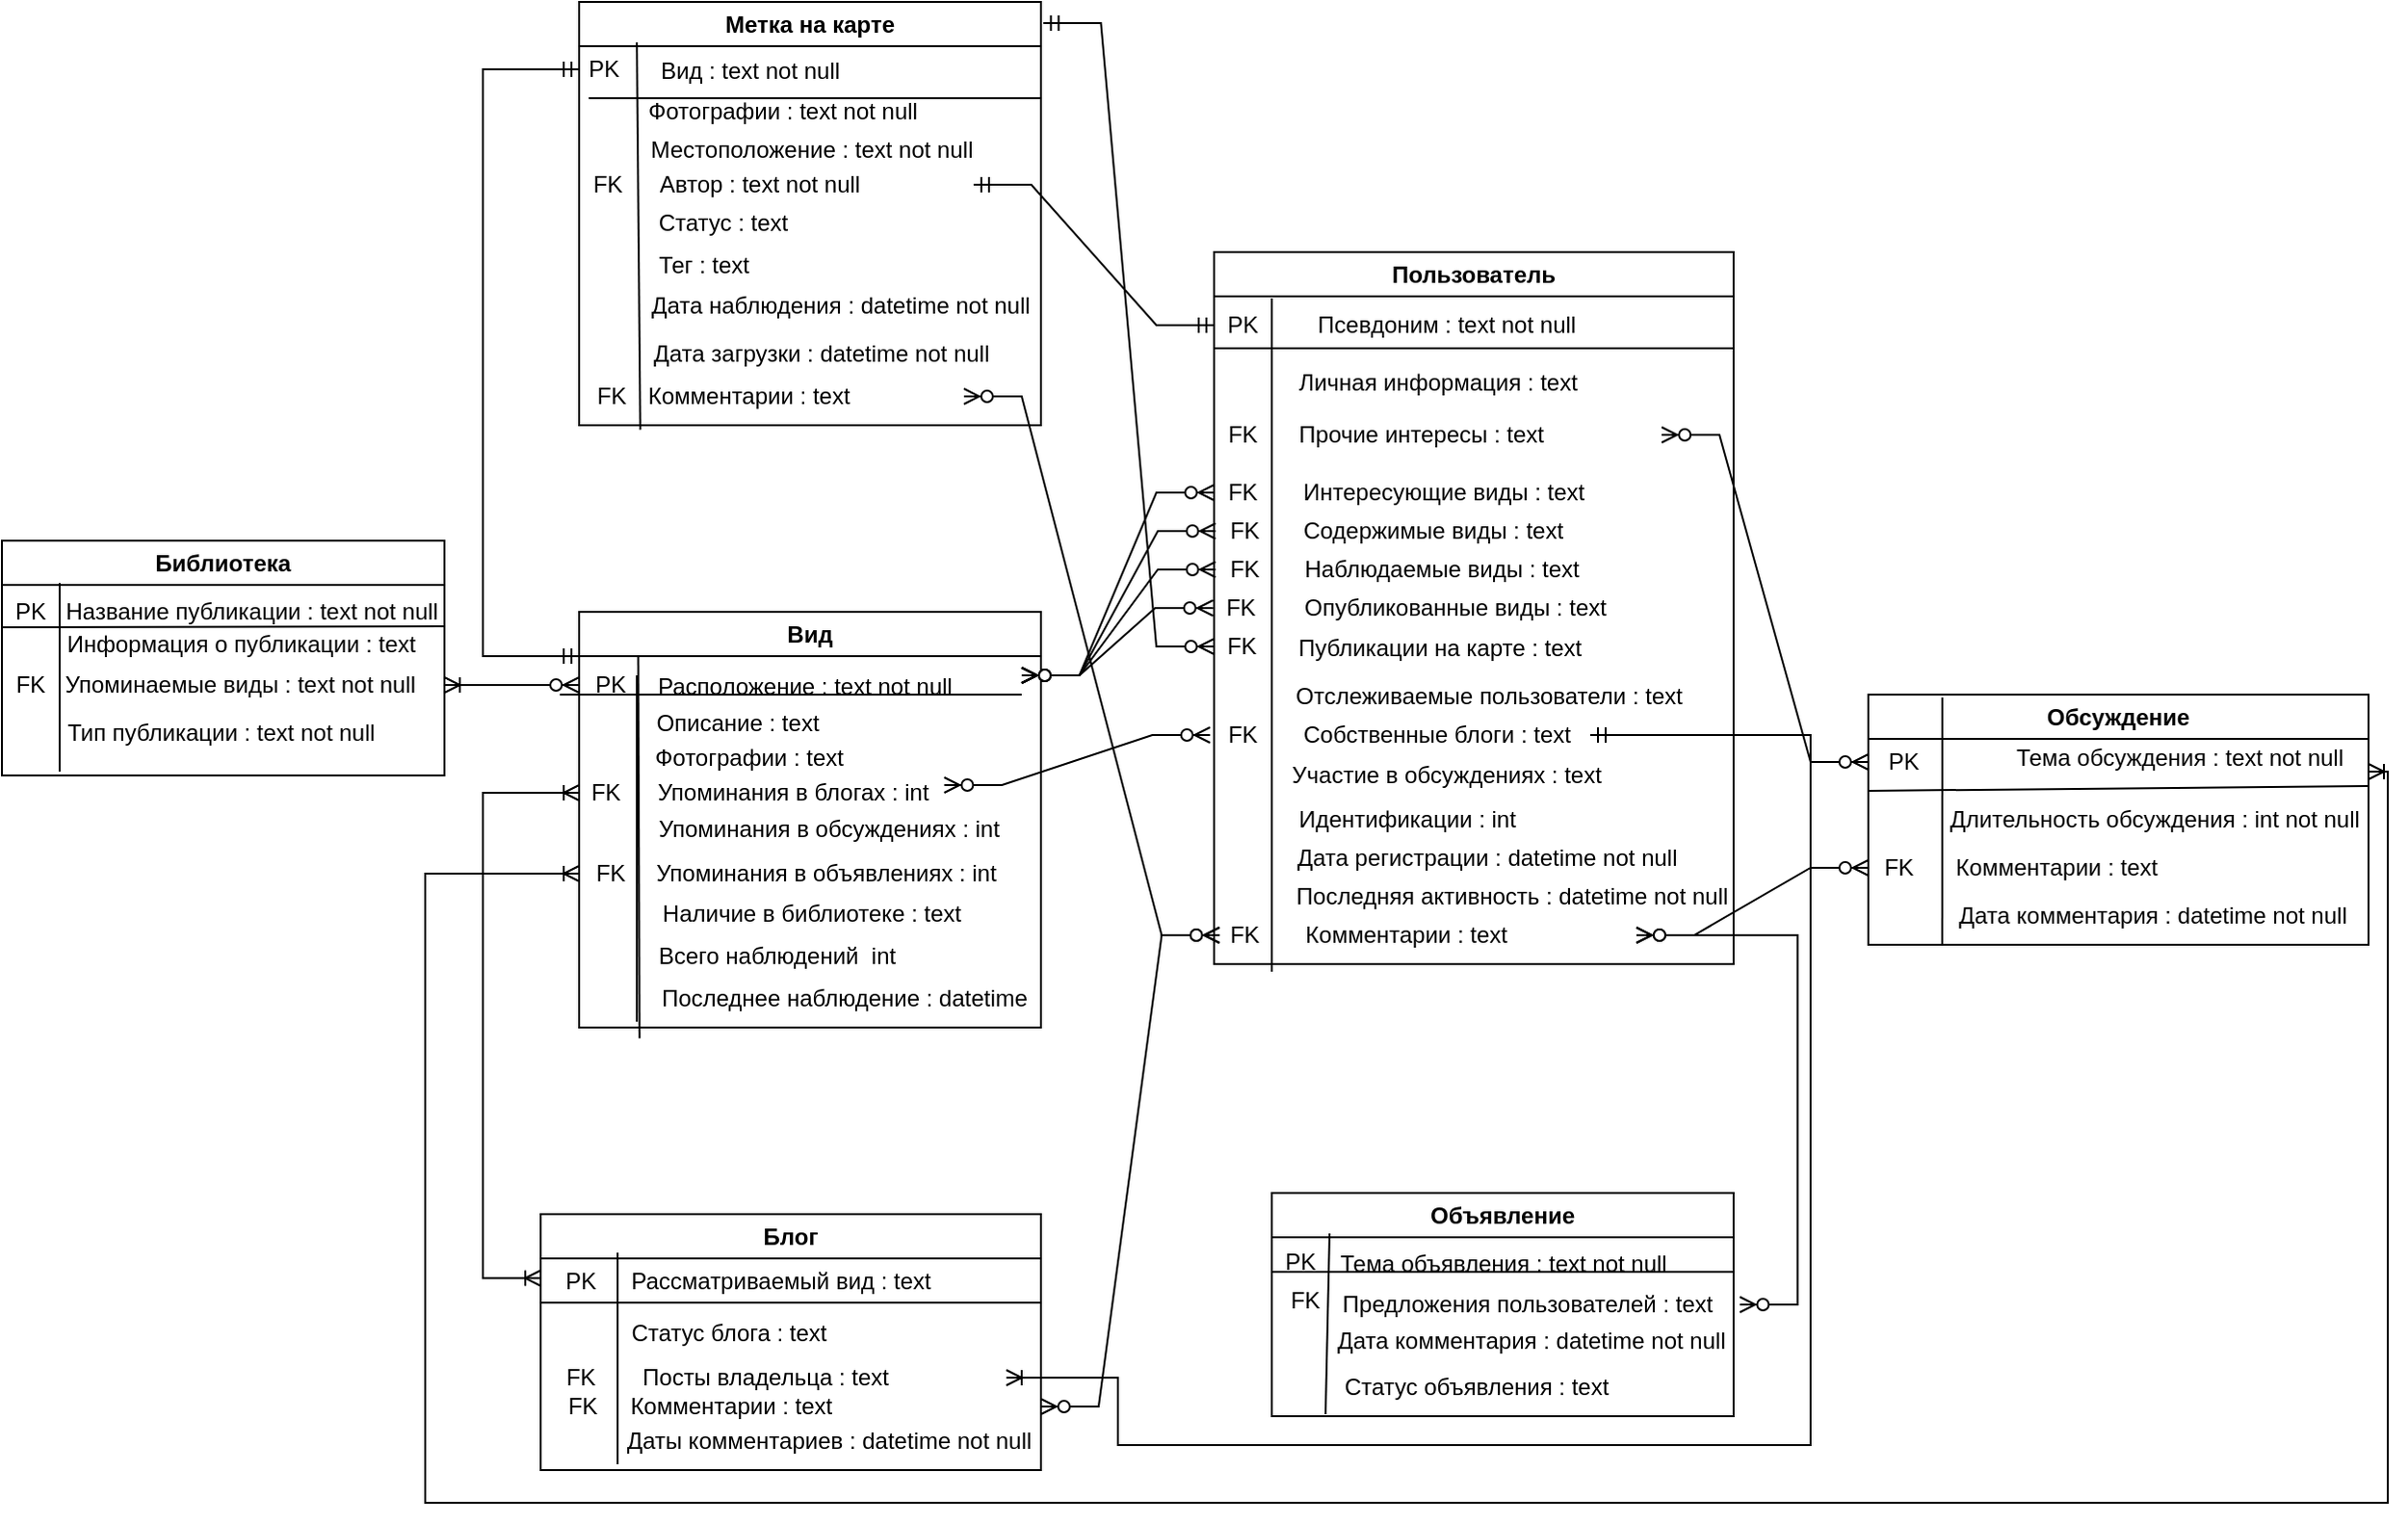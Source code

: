 <mxfile version="24.2.3" type="device">
  <diagram name="Страница — 1" id="bouGzlLDie1zuQzO_ZzV">
    <mxGraphModel dx="1434" dy="762" grid="1" gridSize="10" guides="1" tooltips="1" connect="1" arrows="1" fold="1" page="1" pageScale="1" pageWidth="1169" pageHeight="1654" math="0" shadow="0">
      <root>
        <mxCell id="0" />
        <mxCell id="1" parent="0" />
        <mxCell id="V_bmYzMvHX9b3GnUipAI-3" value="Пользователь" style="swimlane;whiteSpace=wrap;html=1;" parent="1" vertex="1">
          <mxGeometry x="760" y="280" width="270" height="370" as="geometry" />
        </mxCell>
        <mxCell id="V_bmYzMvHX9b3GnUipAI-4" value="Псевдоним : text not null" style="text;html=1;align=center;verticalAlign=middle;whiteSpace=wrap;rounded=0;" parent="V_bmYzMvHX9b3GnUipAI-3" vertex="1">
          <mxGeometry x="35.5" y="23" width="170" height="30" as="geometry" />
        </mxCell>
        <mxCell id="V_bmYzMvHX9b3GnUipAI-5" value="Личная информация : text" style="text;html=1;align=center;verticalAlign=middle;whiteSpace=wrap;rounded=0;" parent="V_bmYzMvHX9b3GnUipAI-3" vertex="1">
          <mxGeometry x="31.5" y="53" width="169" height="30" as="geometry" />
        </mxCell>
        <mxCell id="V_bmYzMvHX9b3GnUipAI-6" value="Прочие интересы : text&amp;nbsp; &amp;nbsp; &amp;nbsp; &amp;nbsp; &amp;nbsp; &amp;nbsp; &amp;nbsp; &amp;nbsp;&amp;nbsp;" style="text;html=1;align=center;verticalAlign=middle;whiteSpace=wrap;rounded=0;" parent="V_bmYzMvHX9b3GnUipAI-3" vertex="1">
          <mxGeometry x="37.38" y="80" width="195.25" height="30" as="geometry" />
        </mxCell>
        <mxCell id="V_bmYzMvHX9b3GnUipAI-7" value="Интересующие виды : text" style="text;html=1;align=center;verticalAlign=middle;whiteSpace=wrap;rounded=0;" parent="V_bmYzMvHX9b3GnUipAI-3" vertex="1">
          <mxGeometry x="41" y="110" width="157" height="30" as="geometry" />
        </mxCell>
        <mxCell id="V_bmYzMvHX9b3GnUipAI-8" value="Содержимые виды : text" style="text;html=1;align=center;verticalAlign=middle;whiteSpace=wrap;rounded=0;" parent="V_bmYzMvHX9b3GnUipAI-3" vertex="1">
          <mxGeometry x="39.75" y="130" width="147.5" height="30" as="geometry" />
        </mxCell>
        <mxCell id="V_bmYzMvHX9b3GnUipAI-9" value="Наблюдаемые виды : text" style="text;html=1;align=center;verticalAlign=middle;whiteSpace=wrap;rounded=0;" parent="V_bmYzMvHX9b3GnUipAI-3" vertex="1">
          <mxGeometry x="35.5" y="150" width="165" height="30" as="geometry" />
        </mxCell>
        <mxCell id="V_bmYzMvHX9b3GnUipAI-10" value="Отслеживаемые пользователи : text" style="text;html=1;align=center;verticalAlign=middle;whiteSpace=wrap;rounded=0;" parent="V_bmYzMvHX9b3GnUipAI-3" vertex="1">
          <mxGeometry x="39.5" y="216" width="206" height="30" as="geometry" />
        </mxCell>
        <mxCell id="V_bmYzMvHX9b3GnUipAI-11" value="Опубликованные виды : text" style="text;html=1;align=center;verticalAlign=middle;whiteSpace=wrap;rounded=0;" parent="V_bmYzMvHX9b3GnUipAI-3" vertex="1">
          <mxGeometry x="39.5" y="170" width="171" height="30" as="geometry" />
        </mxCell>
        <mxCell id="V_bmYzMvHX9b3GnUipAI-12" value="Публикации на карте : text" style="text;html=1;align=center;verticalAlign=middle;whiteSpace=wrap;rounded=0;" parent="V_bmYzMvHX9b3GnUipAI-3" vertex="1">
          <mxGeometry x="37.38" y="190" width="161" height="31" as="geometry" />
        </mxCell>
        <mxCell id="V_bmYzMvHX9b3GnUipAI-13" value="Участие в обсуждениях : text" style="text;html=1;align=center;verticalAlign=middle;whiteSpace=wrap;rounded=0;" parent="V_bmYzMvHX9b3GnUipAI-3" vertex="1">
          <mxGeometry x="27.5" y="257" width="186" height="30" as="geometry" />
        </mxCell>
        <mxCell id="V_bmYzMvHX9b3GnUipAI-14" value="Идентификации : int" style="text;html=1;align=center;verticalAlign=middle;whiteSpace=wrap;rounded=0;" parent="V_bmYzMvHX9b3GnUipAI-3" vertex="1">
          <mxGeometry x="35.5" y="280" width="129" height="30" as="geometry" />
        </mxCell>
        <mxCell id="V_bmYzMvHX9b3GnUipAI-15" value="Дата регистрации : datetime not null" style="text;html=1;align=center;verticalAlign=middle;whiteSpace=wrap;rounded=0;" parent="V_bmYzMvHX9b3GnUipAI-3" vertex="1">
          <mxGeometry x="33.25" y="300" width="217.5" height="30" as="geometry" />
        </mxCell>
        <mxCell id="V_bmYzMvHX9b3GnUipAI-16" value="Последняя активность : datetime not null" style="text;html=1;align=center;verticalAlign=middle;whiteSpace=wrap;rounded=0;" parent="V_bmYzMvHX9b3GnUipAI-3" vertex="1">
          <mxGeometry x="37.38" y="320" width="236" height="30" as="geometry" />
        </mxCell>
        <mxCell id="V_bmYzMvHX9b3GnUipAI-17" value="Комментарии : text&amp;nbsp; &amp;nbsp; &amp;nbsp; &amp;nbsp; &amp;nbsp; &amp;nbsp; &amp;nbsp; &amp;nbsp; &amp;nbsp;&amp;nbsp;" style="text;html=1;align=center;verticalAlign=middle;whiteSpace=wrap;rounded=0;" parent="V_bmYzMvHX9b3GnUipAI-3" vertex="1">
          <mxGeometry x="39.5" y="340" width="180" height="30" as="geometry" />
        </mxCell>
        <mxCell id="V_bmYzMvHX9b3GnUipAI-18" value="Собственные блоги : text" style="text;html=1;align=center;verticalAlign=middle;whiteSpace=wrap;rounded=0;" parent="V_bmYzMvHX9b3GnUipAI-3" vertex="1">
          <mxGeometry x="35.5" y="236" width="160" height="30" as="geometry" />
        </mxCell>
        <mxCell id="6F0ONZSbyHIIMN7Rf_i9-12" value="" style="endArrow=none;html=1;rounded=0;" edge="1" parent="V_bmYzMvHX9b3GnUipAI-3">
          <mxGeometry width="50" height="50" relative="1" as="geometry">
            <mxPoint x="30" y="374" as="sourcePoint" />
            <mxPoint x="30" y="24" as="targetPoint" />
          </mxGeometry>
        </mxCell>
        <mxCell id="6F0ONZSbyHIIMN7Rf_i9-13" value="" style="endArrow=none;html=1;rounded=0;" edge="1" parent="V_bmYzMvHX9b3GnUipAI-3">
          <mxGeometry width="50" height="50" relative="1" as="geometry">
            <mxPoint y="50" as="sourcePoint" />
            <mxPoint x="270" y="50" as="targetPoint" />
          </mxGeometry>
        </mxCell>
        <mxCell id="V_bmYzMvHX9b3GnUipAI-90" value="" style="edgeStyle=entityRelationEdgeStyle;fontSize=12;html=1;endArrow=ERzeroToMany;endFill=1;startArrow=ERzeroToMany;rounded=0;" parent="V_bmYzMvHX9b3GnUipAI-3" target="6F0ONZSbyHIIMN7Rf_i9-21" edge="1">
          <mxGeometry width="100" height="100" relative="1" as="geometry">
            <mxPoint x="-140.25" y="277" as="sourcePoint" />
            <mxPoint x="-80" y="240" as="targetPoint" />
          </mxGeometry>
        </mxCell>
        <mxCell id="6F0ONZSbyHIIMN7Rf_i9-14" value="PK" style="text;html=1;align=center;verticalAlign=middle;whiteSpace=wrap;rounded=0;" vertex="1" parent="V_bmYzMvHX9b3GnUipAI-3">
          <mxGeometry y="23" width="30" height="30" as="geometry" />
        </mxCell>
        <mxCell id="6F0ONZSbyHIIMN7Rf_i9-15" value="FK" style="text;html=1;align=center;verticalAlign=middle;whiteSpace=wrap;rounded=0;" vertex="1" parent="V_bmYzMvHX9b3GnUipAI-3">
          <mxGeometry y="80" width="30" height="30" as="geometry" />
        </mxCell>
        <mxCell id="6F0ONZSbyHIIMN7Rf_i9-16" value="FK" style="text;html=1;align=center;verticalAlign=middle;whiteSpace=wrap;rounded=0;" vertex="1" parent="V_bmYzMvHX9b3GnUipAI-3">
          <mxGeometry y="110" width="30" height="30" as="geometry" />
        </mxCell>
        <mxCell id="6F0ONZSbyHIIMN7Rf_i9-21" value="FK" style="text;html=1;align=center;verticalAlign=middle;whiteSpace=wrap;rounded=0;" vertex="1" parent="V_bmYzMvHX9b3GnUipAI-3">
          <mxGeometry x="-2.12" y="236" width="34.25" height="30" as="geometry" />
        </mxCell>
        <mxCell id="6F0ONZSbyHIIMN7Rf_i9-23" value="FK" style="text;html=1;align=center;verticalAlign=middle;whiteSpace=wrap;rounded=0;" vertex="1" parent="V_bmYzMvHX9b3GnUipAI-3">
          <mxGeometry x="2.75" y="340" width="26" height="30" as="geometry" />
        </mxCell>
        <mxCell id="6F0ONZSbyHIIMN7Rf_i9-24" value="FK" style="text;html=1;align=center;verticalAlign=middle;whiteSpace=wrap;rounded=0;" vertex="1" parent="V_bmYzMvHX9b3GnUipAI-3">
          <mxGeometry y="190" width="28.75" height="30" as="geometry" />
        </mxCell>
        <mxCell id="6F0ONZSbyHIIMN7Rf_i9-18" value="FK" style="text;html=1;align=center;verticalAlign=middle;whiteSpace=wrap;rounded=0;" vertex="1" parent="V_bmYzMvHX9b3GnUipAI-3">
          <mxGeometry x="0.75" y="130" width="30" height="30" as="geometry" />
        </mxCell>
        <mxCell id="6F0ONZSbyHIIMN7Rf_i9-19" value="FK" style="text;html=1;align=center;verticalAlign=middle;whiteSpace=wrap;rounded=0;" vertex="1" parent="V_bmYzMvHX9b3GnUipAI-3">
          <mxGeometry x="0.75" y="150" width="30" height="30" as="geometry" />
        </mxCell>
        <mxCell id="6F0ONZSbyHIIMN7Rf_i9-20" value="FK" style="text;html=1;align=center;verticalAlign=middle;whiteSpace=wrap;rounded=0;" vertex="1" parent="V_bmYzMvHX9b3GnUipAI-3">
          <mxGeometry x="-0.62" y="170" width="30" height="30" as="geometry" />
        </mxCell>
        <mxCell id="V_bmYzMvHX9b3GnUipAI-19" value="Обсуждение" style="swimlane;whiteSpace=wrap;html=1;" parent="1" vertex="1">
          <mxGeometry x="1100" y="510" width="260" height="130" as="geometry" />
        </mxCell>
        <mxCell id="V_bmYzMvHX9b3GnUipAI-20" value="Тема обсуждения : text not null&amp;nbsp; &amp;nbsp; &amp;nbsp; &amp;nbsp; &amp;nbsp;&amp;nbsp;" style="text;html=1;align=center;verticalAlign=middle;whiteSpace=wrap;rounded=0;" parent="V_bmYzMvHX9b3GnUipAI-19" vertex="1">
          <mxGeometry x="74" y="25" width="186" height="30" as="geometry" />
        </mxCell>
        <mxCell id="V_bmYzMvHX9b3GnUipAI-21" value="Длительность обсуждения : int not null" style="text;html=1;align=center;verticalAlign=middle;whiteSpace=wrap;rounded=0;" parent="V_bmYzMvHX9b3GnUipAI-19" vertex="1">
          <mxGeometry x="36.5" y="50" width="223.5" height="30" as="geometry" />
        </mxCell>
        <mxCell id="V_bmYzMvHX9b3GnUipAI-22" value="Комментарии : text" style="text;html=1;align=center;verticalAlign=middle;whiteSpace=wrap;rounded=0;" parent="V_bmYzMvHX9b3GnUipAI-19" vertex="1">
          <mxGeometry x="36.5" y="70" width="122" height="40" as="geometry" />
        </mxCell>
        <mxCell id="V_bmYzMvHX9b3GnUipAI-23" value="Дата комментария : datetime not null" style="text;html=1;align=center;verticalAlign=middle;whiteSpace=wrap;rounded=0;" parent="V_bmYzMvHX9b3GnUipAI-19" vertex="1">
          <mxGeometry x="35.25" y="100" width="226" height="30" as="geometry" />
        </mxCell>
        <mxCell id="6F0ONZSbyHIIMN7Rf_i9-26" value="" style="endArrow=none;html=1;rounded=0;" edge="1" parent="V_bmYzMvHX9b3GnUipAI-19" source="6F0ONZSbyHIIMN7Rf_i9-28">
          <mxGeometry width="50" height="50" relative="1" as="geometry">
            <mxPoint x="30" y="130" as="sourcePoint" />
            <mxPoint x="30" y="20" as="targetPoint" />
          </mxGeometry>
        </mxCell>
        <mxCell id="6F0ONZSbyHIIMN7Rf_i9-27" value="" style="endArrow=none;html=1;rounded=0;entryX=1;entryY=0.75;entryDx=0;entryDy=0;" edge="1" parent="V_bmYzMvHX9b3GnUipAI-19" target="V_bmYzMvHX9b3GnUipAI-20">
          <mxGeometry width="50" height="50" relative="1" as="geometry">
            <mxPoint y="50" as="sourcePoint" />
            <mxPoint x="50" as="targetPoint" />
          </mxGeometry>
        </mxCell>
        <mxCell id="6F0ONZSbyHIIMN7Rf_i9-28" value="PK" style="text;html=1;align=center;verticalAlign=middle;whiteSpace=wrap;rounded=0;" vertex="1" parent="V_bmYzMvHX9b3GnUipAI-19">
          <mxGeometry y="20" width="36.5" height="30" as="geometry" />
        </mxCell>
        <mxCell id="6F0ONZSbyHIIMN7Rf_i9-30" value="" style="endArrow=none;html=1;rounded=0;exitX=0.014;exitY=1;exitDx=0;exitDy=0;entryX=0.148;entryY=0.012;entryDx=0;entryDy=0;entryPerimeter=0;exitPerimeter=0;" edge="1" parent="V_bmYzMvHX9b3GnUipAI-19" source="V_bmYzMvHX9b3GnUipAI-23" target="V_bmYzMvHX9b3GnUipAI-19">
          <mxGeometry width="50" height="50" relative="1" as="geometry">
            <mxPoint x="70" y="-90" as="sourcePoint" />
            <mxPoint x="120" y="-140" as="targetPoint" />
          </mxGeometry>
        </mxCell>
        <mxCell id="6F0ONZSbyHIIMN7Rf_i9-31" value="FK" style="text;html=1;align=center;verticalAlign=middle;whiteSpace=wrap;rounded=0;" vertex="1" parent="V_bmYzMvHX9b3GnUipAI-19">
          <mxGeometry y="75" width="32" height="30" as="geometry" />
        </mxCell>
        <mxCell id="V_bmYzMvHX9b3GnUipAI-24" value="Библиотека" style="swimlane;whiteSpace=wrap;html=1;" parent="1" vertex="1">
          <mxGeometry x="130" y="430" width="230" height="122" as="geometry" />
        </mxCell>
        <mxCell id="V_bmYzMvHX9b3GnUipAI-25" value="Информация о публикации : text" style="text;html=1;align=center;verticalAlign=middle;whiteSpace=wrap;rounded=0;" parent="V_bmYzMvHX9b3GnUipAI-24" vertex="1">
          <mxGeometry x="26.5" y="39" width="195" height="30" as="geometry" />
        </mxCell>
        <mxCell id="V_bmYzMvHX9b3GnUipAI-26" value="Упоминаемые виды : text not null" style="text;html=1;align=center;verticalAlign=middle;whiteSpace=wrap;rounded=0;" parent="V_bmYzMvHX9b3GnUipAI-24" vertex="1">
          <mxGeometry x="18" y="60" width="212" height="30" as="geometry" />
        </mxCell>
        <mxCell id="V_bmYzMvHX9b3GnUipAI-27" value="Тип публикации : text not null" style="text;html=1;align=center;verticalAlign=middle;whiteSpace=wrap;rounded=0;" parent="V_bmYzMvHX9b3GnUipAI-24" vertex="1">
          <mxGeometry x="18" y="85" width="192" height="30" as="geometry" />
        </mxCell>
        <mxCell id="V_bmYzMvHX9b3GnUipAI-28" value="Название публикации : text not null" style="text;html=1;align=center;verticalAlign=middle;whiteSpace=wrap;rounded=0;" parent="V_bmYzMvHX9b3GnUipAI-24" vertex="1">
          <mxGeometry x="30" y="22" width="200" height="30" as="geometry" />
        </mxCell>
        <mxCell id="6F0ONZSbyHIIMN7Rf_i9-51" value="" style="endArrow=none;html=1;rounded=0;entryX=0;entryY=0;entryDx=0;entryDy=0;" edge="1" parent="V_bmYzMvHX9b3GnUipAI-24" target="V_bmYzMvHX9b3GnUipAI-28">
          <mxGeometry width="50" height="50" relative="1" as="geometry">
            <mxPoint x="30" y="120" as="sourcePoint" />
            <mxPoint x="50" y="20" as="targetPoint" />
          </mxGeometry>
        </mxCell>
        <mxCell id="6F0ONZSbyHIIMN7Rf_i9-52" value="" style="endArrow=none;html=1;rounded=0;entryX=1;entryY=0.75;entryDx=0;entryDy=0;" edge="1" parent="V_bmYzMvHX9b3GnUipAI-24" target="V_bmYzMvHX9b3GnUipAI-28">
          <mxGeometry width="50" height="50" relative="1" as="geometry">
            <mxPoint y="45" as="sourcePoint" />
            <mxPoint x="50" as="targetPoint" />
          </mxGeometry>
        </mxCell>
        <mxCell id="6F0ONZSbyHIIMN7Rf_i9-53" value="PK" style="text;html=1;align=center;verticalAlign=middle;whiteSpace=wrap;rounded=0;" vertex="1" parent="V_bmYzMvHX9b3GnUipAI-24">
          <mxGeometry y="22" width="30" height="30" as="geometry" />
        </mxCell>
        <mxCell id="6F0ONZSbyHIIMN7Rf_i9-54" value="FK" style="text;html=1;align=center;verticalAlign=middle;whiteSpace=wrap;rounded=0;" vertex="1" parent="V_bmYzMvHX9b3GnUipAI-24">
          <mxGeometry x="1.25" y="60" width="27.5" height="30" as="geometry" />
        </mxCell>
        <mxCell id="V_bmYzMvHX9b3GnUipAI-29" value="Вид" style="swimlane;whiteSpace=wrap;html=1;" parent="1" vertex="1">
          <mxGeometry x="430" y="467" width="240" height="216" as="geometry">
            <mxRectangle x="420" y="467" width="60" height="30" as="alternateBounds" />
          </mxGeometry>
        </mxCell>
        <mxCell id="V_bmYzMvHX9b3GnUipAI-30" value="Расположение : text not null" style="text;html=1;align=center;verticalAlign=middle;whiteSpace=wrap;rounded=0;" parent="V_bmYzMvHX9b3GnUipAI-29" vertex="1">
          <mxGeometry x="40" y="24" width="155" height="30" as="geometry" />
        </mxCell>
        <mxCell id="V_bmYzMvHX9b3GnUipAI-31" value="Описание : text" style="text;html=1;align=center;verticalAlign=middle;whiteSpace=wrap;rounded=0;" parent="V_bmYzMvHX9b3GnUipAI-29" vertex="1">
          <mxGeometry x="35" y="43" width="95" height="30" as="geometry" />
        </mxCell>
        <mxCell id="V_bmYzMvHX9b3GnUipAI-32" value="Фотографии : text" style="text;html=1;align=center;verticalAlign=middle;whiteSpace=wrap;rounded=0;" parent="V_bmYzMvHX9b3GnUipAI-29" vertex="1">
          <mxGeometry x="36" y="61" width="105" height="30" as="geometry" />
        </mxCell>
        <mxCell id="V_bmYzMvHX9b3GnUipAI-33" value="Упоминания в блогах : int&amp;nbsp; &amp;nbsp; &amp;nbsp; &amp;nbsp; &amp;nbsp; &amp;nbsp; &amp;nbsp; &amp;nbsp;&amp;nbsp;" style="text;html=1;align=center;verticalAlign=middle;whiteSpace=wrap;rounded=0;" parent="V_bmYzMvHX9b3GnUipAI-29" vertex="1">
          <mxGeometry x="33" y="79" width="210" height="30" as="geometry" />
        </mxCell>
        <mxCell id="V_bmYzMvHX9b3GnUipAI-34" value="Упоминания в обсуждениях : int&amp;nbsp; &amp;nbsp; &amp;nbsp;&amp;nbsp;" style="text;html=1;align=center;verticalAlign=middle;whiteSpace=wrap;rounded=0;" parent="V_bmYzMvHX9b3GnUipAI-29" vertex="1">
          <mxGeometry x="36" y="98" width="208" height="30" as="geometry" />
        </mxCell>
        <mxCell id="V_bmYzMvHX9b3GnUipAI-35" value="Упоминания в объявлениях : int" style="text;html=1;align=center;verticalAlign=middle;whiteSpace=wrap;rounded=0;" parent="V_bmYzMvHX9b3GnUipAI-29" vertex="1">
          <mxGeometry x="36" y="121" width="185" height="30" as="geometry" />
        </mxCell>
        <mxCell id="V_bmYzMvHX9b3GnUipAI-36" value="Наличие в библиотеке : text" style="text;html=1;align=center;verticalAlign=middle;whiteSpace=wrap;rounded=0;" parent="V_bmYzMvHX9b3GnUipAI-29" vertex="1">
          <mxGeometry x="36" y="142" width="170" height="30" as="geometry" />
        </mxCell>
        <mxCell id="V_bmYzMvHX9b3GnUipAI-37" value="Всего наблюдений&amp;nbsp; int" style="text;html=1;align=center;verticalAlign=middle;whiteSpace=wrap;rounded=0;" parent="V_bmYzMvHX9b3GnUipAI-29" vertex="1">
          <mxGeometry x="36" y="164" width="134" height="30" as="geometry" />
        </mxCell>
        <mxCell id="V_bmYzMvHX9b3GnUipAI-38" value="Последнее наблюдение : datetime" style="text;html=1;align=center;verticalAlign=middle;whiteSpace=wrap;rounded=0;" parent="V_bmYzMvHX9b3GnUipAI-29" vertex="1">
          <mxGeometry x="26" y="186" width="224" height="30" as="geometry" />
        </mxCell>
        <mxCell id="6F0ONZSbyHIIMN7Rf_i9-41" value="" style="endArrow=none;html=1;rounded=0;" edge="1" parent="V_bmYzMvHX9b3GnUipAI-29">
          <mxGeometry width="50" height="50" relative="1" as="geometry">
            <mxPoint x="30" y="213" as="sourcePoint" />
            <mxPoint x="30" y="33" as="targetPoint" />
          </mxGeometry>
        </mxCell>
        <mxCell id="6F0ONZSbyHIIMN7Rf_i9-42" value="" style="endArrow=none;html=1;rounded=0;entryX=0.128;entryY=0.106;entryDx=0;entryDy=0;entryPerimeter=0;exitX=0.024;exitY=1.186;exitDx=0;exitDy=0;exitPerimeter=0;" edge="1" parent="V_bmYzMvHX9b3GnUipAI-29" source="V_bmYzMvHX9b3GnUipAI-38" target="V_bmYzMvHX9b3GnUipAI-29">
          <mxGeometry width="50" height="50" relative="1" as="geometry">
            <mxPoint y="73" as="sourcePoint" />
            <mxPoint x="50" y="23" as="targetPoint" />
          </mxGeometry>
        </mxCell>
        <mxCell id="6F0ONZSbyHIIMN7Rf_i9-44" value="PK" style="text;html=1;align=center;verticalAlign=middle;whiteSpace=wrap;rounded=0;" vertex="1" parent="V_bmYzMvHX9b3GnUipAI-29">
          <mxGeometry y="23" width="33" height="30" as="geometry" />
        </mxCell>
        <mxCell id="6F0ONZSbyHIIMN7Rf_i9-45" value="FK" style="text;html=1;align=center;verticalAlign=middle;whiteSpace=wrap;rounded=0;" vertex="1" parent="V_bmYzMvHX9b3GnUipAI-29">
          <mxGeometry y="79" width="28" height="30" as="geometry" />
        </mxCell>
        <mxCell id="6F0ONZSbyHIIMN7Rf_i9-49" value="FK" style="text;html=1;align=center;verticalAlign=middle;whiteSpace=wrap;rounded=0;" vertex="1" parent="V_bmYzMvHX9b3GnUipAI-29">
          <mxGeometry y="121" width="33" height="30" as="geometry" />
        </mxCell>
        <mxCell id="V_bmYzMvHX9b3GnUipAI-39" value="Объявление" style="swimlane;whiteSpace=wrap;html=1;" parent="1" vertex="1">
          <mxGeometry x="790" y="769" width="240" height="116" as="geometry" />
        </mxCell>
        <mxCell id="V_bmYzMvHX9b3GnUipAI-40" value="Тема объявления : text not null" style="text;html=1;align=center;verticalAlign=middle;whiteSpace=wrap;rounded=0;" parent="V_bmYzMvHX9b3GnUipAI-39" vertex="1">
          <mxGeometry x="16.75" y="22" width="206.5" height="30" as="geometry" />
        </mxCell>
        <mxCell id="V_bmYzMvHX9b3GnUipAI-41" value="Предложения пользователей : text" style="text;html=1;align=center;verticalAlign=middle;whiteSpace=wrap;rounded=0;" parent="V_bmYzMvHX9b3GnUipAI-39" vertex="1">
          <mxGeometry x="23.25" y="41" width="220" height="34" as="geometry" />
        </mxCell>
        <mxCell id="V_bmYzMvHX9b3GnUipAI-42" value="Дата комментария : datetime not null" style="text;html=1;align=center;verticalAlign=middle;whiteSpace=wrap;rounded=0;" parent="V_bmYzMvHX9b3GnUipAI-39" vertex="1">
          <mxGeometry x="30" y="61.5" width="210" height="30" as="geometry" />
        </mxCell>
        <mxCell id="V_bmYzMvHX9b3GnUipAI-43" value="Статус объявления : text" style="text;html=1;align=center;verticalAlign=middle;whiteSpace=wrap;rounded=0;" parent="V_bmYzMvHX9b3GnUipAI-39" vertex="1">
          <mxGeometry x="20" y="86" width="172.5" height="30" as="geometry" />
        </mxCell>
        <mxCell id="6F0ONZSbyHIIMN7Rf_i9-63" value="" style="endArrow=none;html=1;rounded=0;exitX=0.046;exitY=0.967;exitDx=0;exitDy=0;exitPerimeter=0;" edge="1" parent="V_bmYzMvHX9b3GnUipAI-39" source="V_bmYzMvHX9b3GnUipAI-43">
          <mxGeometry width="50" height="50" relative="1" as="geometry">
            <mxPoint x="10" y="71" as="sourcePoint" />
            <mxPoint x="30" y="21" as="targetPoint" />
          </mxGeometry>
        </mxCell>
        <mxCell id="6F0ONZSbyHIIMN7Rf_i9-64" value="" style="endArrow=none;html=1;rounded=0;" edge="1" parent="V_bmYzMvHX9b3GnUipAI-39">
          <mxGeometry width="50" height="50" relative="1" as="geometry">
            <mxPoint y="41" as="sourcePoint" />
            <mxPoint x="240" y="41" as="targetPoint" />
          </mxGeometry>
        </mxCell>
        <mxCell id="6F0ONZSbyHIIMN7Rf_i9-65" value="PK" style="text;html=1;align=center;verticalAlign=middle;whiteSpace=wrap;rounded=0;" vertex="1" parent="V_bmYzMvHX9b3GnUipAI-39">
          <mxGeometry y="21" width="30" height="30" as="geometry" />
        </mxCell>
        <mxCell id="6F0ONZSbyHIIMN7Rf_i9-66" value="FK" style="text;html=1;align=center;verticalAlign=middle;whiteSpace=wrap;rounded=0;" vertex="1" parent="V_bmYzMvHX9b3GnUipAI-39">
          <mxGeometry y="41" width="35" height="30" as="geometry" />
        </mxCell>
        <mxCell id="V_bmYzMvHX9b3GnUipAI-44" value="Блог" style="swimlane;whiteSpace=wrap;html=1;" parent="1" vertex="1">
          <mxGeometry x="410" y="780" width="260" height="133" as="geometry">
            <mxRectangle x="400" y="780" width="70" height="30" as="alternateBounds" />
          </mxGeometry>
        </mxCell>
        <mxCell id="V_bmYzMvHX9b3GnUipAI-45" value="Рассматриваемый вид : text" style="text;html=1;align=center;verticalAlign=middle;whiteSpace=wrap;rounded=0;" parent="V_bmYzMvHX9b3GnUipAI-44" vertex="1">
          <mxGeometry x="45" y="20" width="160" height="30" as="geometry" />
        </mxCell>
        <mxCell id="V_bmYzMvHX9b3GnUipAI-46" value="Статус блога : text" style="text;html=1;align=center;verticalAlign=middle;whiteSpace=wrap;rounded=0;" parent="V_bmYzMvHX9b3GnUipAI-44" vertex="1">
          <mxGeometry x="40" y="47" width="116" height="30" as="geometry" />
        </mxCell>
        <mxCell id="V_bmYzMvHX9b3GnUipAI-47" value="Посты владельца : text" style="text;html=1;align=center;verticalAlign=middle;whiteSpace=wrap;rounded=0;" parent="V_bmYzMvHX9b3GnUipAI-44" vertex="1">
          <mxGeometry x="-8" y="70" width="250" height="30" as="geometry" />
        </mxCell>
        <mxCell id="V_bmYzMvHX9b3GnUipAI-48" value="Комментарии : text&amp;nbsp; &amp;nbsp; &amp;nbsp; &amp;nbsp; &amp;nbsp; &amp;nbsp; &amp;nbsp; &amp;nbsp; &amp;nbsp; &amp;nbsp; &amp;nbsp; &amp;nbsp; &amp;nbsp;&amp;nbsp;" style="text;html=1;align=center;verticalAlign=middle;whiteSpace=wrap;rounded=0;" parent="V_bmYzMvHX9b3GnUipAI-44" vertex="1">
          <mxGeometry x="25" y="85" width="235" height="30" as="geometry" />
        </mxCell>
        <mxCell id="V_bmYzMvHX9b3GnUipAI-49" value="Даты комментариев : datetime not null" style="text;html=1;align=center;verticalAlign=middle;whiteSpace=wrap;rounded=0;" parent="V_bmYzMvHX9b3GnUipAI-44" vertex="1">
          <mxGeometry x="40" y="103" width="220" height="30" as="geometry" />
        </mxCell>
        <mxCell id="6F0ONZSbyHIIMN7Rf_i9-56" value="" style="endArrow=none;html=1;rounded=0;" edge="1" parent="V_bmYzMvHX9b3GnUipAI-44">
          <mxGeometry width="50" height="50" relative="1" as="geometry">
            <mxPoint x="40" y="130" as="sourcePoint" />
            <mxPoint x="40" y="20" as="targetPoint" />
          </mxGeometry>
        </mxCell>
        <mxCell id="6F0ONZSbyHIIMN7Rf_i9-57" value="" style="endArrow=none;html=1;rounded=0;" edge="1" parent="V_bmYzMvHX9b3GnUipAI-44">
          <mxGeometry width="50" height="50" relative="1" as="geometry">
            <mxPoint y="46" as="sourcePoint" />
            <mxPoint x="260" y="46" as="targetPoint" />
          </mxGeometry>
        </mxCell>
        <mxCell id="6F0ONZSbyHIIMN7Rf_i9-58" value="PK" style="text;html=1;align=center;verticalAlign=middle;whiteSpace=wrap;rounded=0;" vertex="1" parent="V_bmYzMvHX9b3GnUipAI-44">
          <mxGeometry x="2" y="20" width="38" height="30" as="geometry" />
        </mxCell>
        <mxCell id="6F0ONZSbyHIIMN7Rf_i9-59" value="FK" style="text;html=1;align=center;verticalAlign=middle;whiteSpace=wrap;rounded=0;" vertex="1" parent="V_bmYzMvHX9b3GnUipAI-44">
          <mxGeometry x="2" y="70" width="38" height="30" as="geometry" />
        </mxCell>
        <mxCell id="6F0ONZSbyHIIMN7Rf_i9-60" value="FK" style="text;html=1;align=center;verticalAlign=middle;whiteSpace=wrap;rounded=0;" vertex="1" parent="V_bmYzMvHX9b3GnUipAI-44">
          <mxGeometry x="-8" y="85" width="60" height="30" as="geometry" />
        </mxCell>
        <mxCell id="V_bmYzMvHX9b3GnUipAI-50" value="Метка на карте" style="swimlane;whiteSpace=wrap;html=1;" parent="1" vertex="1">
          <mxGeometry x="430" y="150" width="240" height="220" as="geometry">
            <mxRectangle x="410" y="150" width="130" height="30" as="alternateBounds" />
          </mxGeometry>
        </mxCell>
        <mxCell id="V_bmYzMvHX9b3GnUipAI-51" value="Фотографии : text not null" style="text;html=1;align=center;verticalAlign=middle;whiteSpace=wrap;rounded=0;" parent="V_bmYzMvHX9b3GnUipAI-50" vertex="1">
          <mxGeometry x="32" y="42" width="148" height="30" as="geometry" />
        </mxCell>
        <mxCell id="V_bmYzMvHX9b3GnUipAI-52" value="Статус : text" style="text;html=1;align=center;verticalAlign=middle;whiteSpace=wrap;rounded=0;" parent="V_bmYzMvHX9b3GnUipAI-50" vertex="1">
          <mxGeometry x="30" y="100" width="90" height="30" as="geometry" />
        </mxCell>
        <mxCell id="V_bmYzMvHX9b3GnUipAI-53" value="Тег : text" style="text;html=1;align=center;verticalAlign=middle;whiteSpace=wrap;rounded=0;" parent="V_bmYzMvHX9b3GnUipAI-50" vertex="1">
          <mxGeometry x="32" y="122" width="65.93" height="30" as="geometry" />
        </mxCell>
        <mxCell id="V_bmYzMvHX9b3GnUipAI-54" value="Дата наблюдения : datetime not null" style="text;html=1;align=center;verticalAlign=middle;whiteSpace=wrap;rounded=0;" parent="V_bmYzMvHX9b3GnUipAI-50" vertex="1">
          <mxGeometry x="32" y="143" width="208" height="30" as="geometry" />
        </mxCell>
        <mxCell id="V_bmYzMvHX9b3GnUipAI-55" value="Дата загрузки : datetime not null" style="text;html=1;align=center;verticalAlign=middle;whiteSpace=wrap;rounded=0;" parent="V_bmYzMvHX9b3GnUipAI-50" vertex="1">
          <mxGeometry x="20" y="168" width="212" height="30" as="geometry" />
        </mxCell>
        <mxCell id="V_bmYzMvHX9b3GnUipAI-57" value="Местоположение : text not null" style="text;html=1;align=center;verticalAlign=middle;whiteSpace=wrap;rounded=0;" parent="V_bmYzMvHX9b3GnUipAI-50" vertex="1">
          <mxGeometry x="32" y="62" width="178" height="30" as="geometry" />
        </mxCell>
        <mxCell id="V_bmYzMvHX9b3GnUipAI-58" value="Комментарии : text&amp;nbsp; &amp;nbsp;&amp;nbsp;" style="text;html=1;align=center;verticalAlign=middle;whiteSpace=wrap;rounded=0;" parent="V_bmYzMvHX9b3GnUipAI-50" vertex="1">
          <mxGeometry x="-10" y="190" width="210" height="30" as="geometry" />
        </mxCell>
        <mxCell id="V_bmYzMvHX9b3GnUipAI-59" value="Автор : text not null&amp;nbsp; &amp;nbsp; &amp;nbsp; &amp;nbsp; &amp;nbsp;" style="text;html=1;align=center;verticalAlign=middle;whiteSpace=wrap;rounded=0;" parent="V_bmYzMvHX9b3GnUipAI-50" vertex="1">
          <mxGeometry x="13" y="80" width="192" height="30" as="geometry" />
        </mxCell>
        <mxCell id="6F0ONZSbyHIIMN7Rf_i9-32" value="" style="endArrow=none;html=1;rounded=0;exitX=0.199;exitY=1.077;exitDx=0;exitDy=0;exitPerimeter=0;entryX=0;entryY=0;entryDx=0;entryDy=0;" edge="1" parent="V_bmYzMvHX9b3GnUipAI-50" source="V_bmYzMvHX9b3GnUipAI-58" target="V_bmYzMvHX9b3GnUipAI-56">
          <mxGeometry width="50" height="50" relative="1" as="geometry">
            <mxPoint y="80" as="sourcePoint" />
            <mxPoint x="50" y="30" as="targetPoint" />
          </mxGeometry>
        </mxCell>
        <mxCell id="6F0ONZSbyHIIMN7Rf_i9-33" value="" style="endArrow=none;html=1;rounded=0;" edge="1" parent="V_bmYzMvHX9b3GnUipAI-50">
          <mxGeometry width="50" height="50" relative="1" as="geometry">
            <mxPoint x="5" y="50" as="sourcePoint" />
            <mxPoint x="240" y="50" as="targetPoint" />
          </mxGeometry>
        </mxCell>
        <mxCell id="V_bmYzMvHX9b3GnUipAI-56" value="Вид : text not null&amp;nbsp; &amp;nbsp; &amp;nbsp; &amp;nbsp; &amp;nbsp; &amp;nbsp;&amp;nbsp;" style="text;html=1;align=center;verticalAlign=middle;whiteSpace=wrap;rounded=0;" parent="V_bmYzMvHX9b3GnUipAI-50" vertex="1">
          <mxGeometry x="30" y="21" width="158" height="29" as="geometry" />
        </mxCell>
        <mxCell id="6F0ONZSbyHIIMN7Rf_i9-35" value="PK" style="text;html=1;align=center;verticalAlign=middle;whiteSpace=wrap;rounded=0;" vertex="1" parent="V_bmYzMvHX9b3GnUipAI-50">
          <mxGeometry y="20" width="26" height="30" as="geometry" />
        </mxCell>
        <mxCell id="6F0ONZSbyHIIMN7Rf_i9-36" value="FK" style="text;html=1;align=center;verticalAlign=middle;whiteSpace=wrap;rounded=0;" vertex="1" parent="V_bmYzMvHX9b3GnUipAI-50">
          <mxGeometry y="80" width="30" height="30" as="geometry" />
        </mxCell>
        <mxCell id="6F0ONZSbyHIIMN7Rf_i9-37" value="FK" style="text;html=1;align=center;verticalAlign=middle;whiteSpace=wrap;rounded=0;" vertex="1" parent="V_bmYzMvHX9b3GnUipAI-50">
          <mxGeometry x="4" y="190" width="26" height="30" as="geometry" />
        </mxCell>
        <mxCell id="V_bmYzMvHX9b3GnUipAI-80" value="" style="edgeStyle=entityRelationEdgeStyle;fontSize=12;html=1;endArrow=ERzeroToMany;endFill=1;startArrow=ERzeroToMany;rounded=0;entryX=0;entryY=0.5;entryDx=0;entryDy=0;" parent="1" source="V_bmYzMvHX9b3GnUipAI-6" target="6F0ONZSbyHIIMN7Rf_i9-28" edge="1">
          <mxGeometry width="100" height="100" relative="1" as="geometry">
            <mxPoint x="1000" y="540" as="sourcePoint" />
            <mxPoint x="1100" y="350" as="targetPoint" />
            <Array as="points">
              <mxPoint x="1000" y="500" />
            </Array>
          </mxGeometry>
        </mxCell>
        <mxCell id="V_bmYzMvHX9b3GnUipAI-81" value="" style="edgeStyle=entityRelationEdgeStyle;fontSize=12;html=1;endArrow=ERoneToMany;startArrow=ERzeroToMany;rounded=0;exitX=0;exitY=0.5;exitDx=0;exitDy=0;" parent="1" source="6F0ONZSbyHIIMN7Rf_i9-44" target="V_bmYzMvHX9b3GnUipAI-26" edge="1">
          <mxGeometry width="100" height="100" relative="1" as="geometry">
            <mxPoint x="370" y="624" as="sourcePoint" />
            <mxPoint x="250" y="580" as="targetPoint" />
          </mxGeometry>
        </mxCell>
        <mxCell id="V_bmYzMvHX9b3GnUipAI-82" value="" style="edgeStyle=entityRelationEdgeStyle;fontSize=12;html=1;endArrow=ERzeroToMany;endFill=1;startArrow=ERzeroToMany;rounded=0;entryX=0;entryY=0.5;entryDx=0;entryDy=0;" parent="1" source="V_bmYzMvHX9b3GnUipAI-48" target="6F0ONZSbyHIIMN7Rf_i9-23" edge="1">
          <mxGeometry width="100" height="100" relative="1" as="geometry">
            <mxPoint x="650" y="850" as="sourcePoint" />
            <mxPoint x="730" y="670" as="targetPoint" />
          </mxGeometry>
        </mxCell>
        <mxCell id="V_bmYzMvHX9b3GnUipAI-84" value="" style="edgeStyle=entityRelationEdgeStyle;fontSize=12;html=1;endArrow=ERzeroToMany;endFill=1;startArrow=ERzeroToMany;rounded=0;" parent="1" source="V_bmYzMvHX9b3GnUipAI-41" target="V_bmYzMvHX9b3GnUipAI-17" edge="1">
          <mxGeometry width="100" height="100" relative="1" as="geometry">
            <mxPoint x="1030" y="810" as="sourcePoint" />
            <mxPoint x="1130" y="710" as="targetPoint" />
            <Array as="points">
              <mxPoint x="1040" y="740" />
            </Array>
          </mxGeometry>
        </mxCell>
        <mxCell id="V_bmYzMvHX9b3GnUipAI-85" value="" style="edgeStyle=entityRelationEdgeStyle;fontSize=12;html=1;endArrow=ERzeroToMany;endFill=1;startArrow=ERzeroToMany;rounded=0;exitX=1;exitY=0.5;exitDx=0;exitDy=0;entryX=0;entryY=0.5;entryDx=0;entryDy=0;" parent="1" source="V_bmYzMvHX9b3GnUipAI-17" target="6F0ONZSbyHIIMN7Rf_i9-31" edge="1">
          <mxGeometry width="100" height="100" relative="1" as="geometry">
            <mxPoint x="1060" y="710" as="sourcePoint" />
            <mxPoint x="1090" y="600" as="targetPoint" />
            <Array as="points">
              <mxPoint x="1050" y="730" />
              <mxPoint x="1040" y="620" />
            </Array>
          </mxGeometry>
        </mxCell>
        <mxCell id="V_bmYzMvHX9b3GnUipAI-86" value="" style="edgeStyle=entityRelationEdgeStyle;fontSize=12;html=1;endArrow=ERzeroToMany;endFill=1;startArrow=ERzeroToMany;rounded=0;" parent="1" source="6F0ONZSbyHIIMN7Rf_i9-23" target="V_bmYzMvHX9b3GnUipAI-58" edge="1">
          <mxGeometry width="100" height="100" relative="1" as="geometry">
            <mxPoint x="710" y="645" as="sourcePoint" />
            <mxPoint x="730" y="390" as="targetPoint" />
            <Array as="points">
              <mxPoint x="730" y="610" />
            </Array>
          </mxGeometry>
        </mxCell>
        <mxCell id="V_bmYzMvHX9b3GnUipAI-89" style="edgeStyle=orthogonalEdgeStyle;rounded=0;orthogonalLoop=1;jettySize=auto;html=1;entryX=0;entryY=0;entryDx=0;entryDy=0;startArrow=ERmandOne;startFill=0;endArrow=ERmandOne;endFill=0;exitX=0;exitY=0.5;exitDx=0;exitDy=0;" parent="1" source="6F0ONZSbyHIIMN7Rf_i9-35" target="6F0ONZSbyHIIMN7Rf_i9-44" edge="1">
          <mxGeometry relative="1" as="geometry">
            <Array as="points">
              <mxPoint x="380" y="185" />
              <mxPoint x="380" y="490" />
            </Array>
            <mxPoint x="370" y="180" as="sourcePoint" />
          </mxGeometry>
        </mxCell>
        <mxCell id="V_bmYzMvHX9b3GnUipAI-93" style="edgeStyle=orthogonalEdgeStyle;rounded=0;orthogonalLoop=1;jettySize=auto;html=1;startArrow=ERoneToMany;startFill=0;endArrow=ERoneToMany;endFill=0;exitX=0;exitY=0.5;exitDx=0;exitDy=0;entryX=0;entryY=0.25;entryDx=0;entryDy=0;" parent="1" source="6F0ONZSbyHIIMN7Rf_i9-45" target="V_bmYzMvHX9b3GnUipAI-44" edge="1">
          <mxGeometry relative="1" as="geometry">
            <mxPoint x="340" y="840" as="targetPoint" />
            <Array as="points">
              <mxPoint x="380" y="561" />
              <mxPoint x="380" y="813" />
            </Array>
            <mxPoint x="350" y="530" as="sourcePoint" />
          </mxGeometry>
        </mxCell>
        <mxCell id="V_bmYzMvHX9b3GnUipAI-94" style="edgeStyle=orthogonalEdgeStyle;rounded=0;orthogonalLoop=1;jettySize=auto;html=1;entryX=1;entryY=0.5;entryDx=0;entryDy=0;startArrow=ERoneToMany;startFill=0;endArrow=ERoneToMany;endFill=0;exitX=0;exitY=0.5;exitDx=0;exitDy=0;" parent="1" source="6F0ONZSbyHIIMN7Rf_i9-49" target="V_bmYzMvHX9b3GnUipAI-20" edge="1">
          <mxGeometry relative="1" as="geometry">
            <Array as="points">
              <mxPoint x="350" y="603" />
              <mxPoint x="350" y="930" />
              <mxPoint x="1370" y="930" />
              <mxPoint x="1370" y="550" />
            </Array>
            <mxPoint x="370" y="593" as="sourcePoint" />
          </mxGeometry>
        </mxCell>
        <mxCell id="V_bmYzMvHX9b3GnUipAI-96" value="" style="edgeStyle=entityRelationEdgeStyle;fontSize=12;html=1;endArrow=ERmandOne;startArrow=ERmandOne;rounded=0;exitX=1;exitY=0.5;exitDx=0;exitDy=0;" parent="1" source="V_bmYzMvHX9b3GnUipAI-59" target="6F0ONZSbyHIIMN7Rf_i9-14" edge="1">
          <mxGeometry width="100" height="100" relative="1" as="geometry">
            <mxPoint x="700" y="260" as="sourcePoint" />
            <mxPoint x="800" y="160" as="targetPoint" />
          </mxGeometry>
        </mxCell>
        <mxCell id="V_bmYzMvHX9b3GnUipAI-97" value="" style="edgeStyle=entityRelationEdgeStyle;fontSize=12;html=1;endArrow=ERzeroToMany;endFill=1;startArrow=ERzeroToMany;rounded=0;entryX=0;entryY=0.5;entryDx=0;entryDy=0;" parent="1" target="6F0ONZSbyHIIMN7Rf_i9-19" edge="1">
          <mxGeometry width="100" height="100" relative="1" as="geometry">
            <mxPoint x="660" y="500" as="sourcePoint" />
            <mxPoint x="680" y="390" as="targetPoint" />
            <Array as="points">
              <mxPoint x="640" y="470" />
            </Array>
          </mxGeometry>
        </mxCell>
        <mxCell id="V_bmYzMvHX9b3GnUipAI-98" value="" style="edgeStyle=entityRelationEdgeStyle;fontSize=12;html=1;endArrow=ERzeroToMany;endFill=1;startArrow=ERzeroToMany;rounded=0;entryX=0;entryY=0.5;entryDx=0;entryDy=0;" parent="1" target="6F0ONZSbyHIIMN7Rf_i9-18" edge="1">
          <mxGeometry width="100" height="100" relative="1" as="geometry">
            <mxPoint x="660" y="500" as="sourcePoint" />
            <mxPoint x="680" y="340" as="targetPoint" />
          </mxGeometry>
        </mxCell>
        <mxCell id="V_bmYzMvHX9b3GnUipAI-99" value="" style="edgeStyle=entityRelationEdgeStyle;fontSize=12;html=1;endArrow=ERzeroToMany;endFill=1;startArrow=ERzeroToMany;rounded=0;entryX=0;entryY=0.5;entryDx=0;entryDy=0;" parent="1" target="6F0ONZSbyHIIMN7Rf_i9-20" edge="1">
          <mxGeometry width="100" height="100" relative="1" as="geometry">
            <mxPoint x="660" y="500" as="sourcePoint" />
            <mxPoint x="730" y="510" as="targetPoint" />
          </mxGeometry>
        </mxCell>
        <mxCell id="V_bmYzMvHX9b3GnUipAI-100" value="" style="edgeStyle=entityRelationEdgeStyle;fontSize=12;html=1;endArrow=ERzeroToMany;startArrow=ERmandOne;rounded=0;exitX=1.005;exitY=0.05;exitDx=0;exitDy=0;exitPerimeter=0;entryX=0;entryY=0.5;entryDx=0;entryDy=0;" parent="1" source="V_bmYzMvHX9b3GnUipAI-50" target="6F0ONZSbyHIIMN7Rf_i9-24" edge="1">
          <mxGeometry width="100" height="100" relative="1" as="geometry">
            <mxPoint x="710" y="190" as="sourcePoint" />
            <mxPoint x="690" y="420" as="targetPoint" />
          </mxGeometry>
        </mxCell>
        <mxCell id="6F0ONZSbyHIIMN7Rf_i9-25" value="" style="edgeStyle=entityRelationEdgeStyle;fontSize=12;html=1;endArrow=ERzeroToMany;endFill=1;startArrow=ERzeroToMany;rounded=0;entryX=0;entryY=0.5;entryDx=0;entryDy=0;" edge="1" parent="1" target="6F0ONZSbyHIIMN7Rf_i9-16">
          <mxGeometry width="100" height="100" relative="1" as="geometry">
            <mxPoint x="660" y="500" as="sourcePoint" />
            <mxPoint x="730" y="350" as="targetPoint" />
          </mxGeometry>
        </mxCell>
        <mxCell id="6F0ONZSbyHIIMN7Rf_i9-43" value="" style="endArrow=none;html=1;rounded=0;" edge="1" parent="1">
          <mxGeometry width="50" height="50" relative="1" as="geometry">
            <mxPoint x="420" y="510" as="sourcePoint" />
            <mxPoint x="660" y="510" as="targetPoint" />
          </mxGeometry>
        </mxCell>
        <mxCell id="6F0ONZSbyHIIMN7Rf_i9-62" style="edgeStyle=orthogonalEdgeStyle;rounded=0;orthogonalLoop=1;jettySize=auto;html=1;startArrow=ERoneToMany;startFill=0;endArrow=ERmandOne;endFill=0;" edge="1" parent="1" source="V_bmYzMvHX9b3GnUipAI-47" target="V_bmYzMvHX9b3GnUipAI-18">
          <mxGeometry relative="1" as="geometry">
            <Array as="points">
              <mxPoint x="710" y="865" />
              <mxPoint x="710" y="900" />
              <mxPoint x="1070" y="900" />
              <mxPoint x="1070" y="531" />
            </Array>
          </mxGeometry>
        </mxCell>
      </root>
    </mxGraphModel>
  </diagram>
</mxfile>

